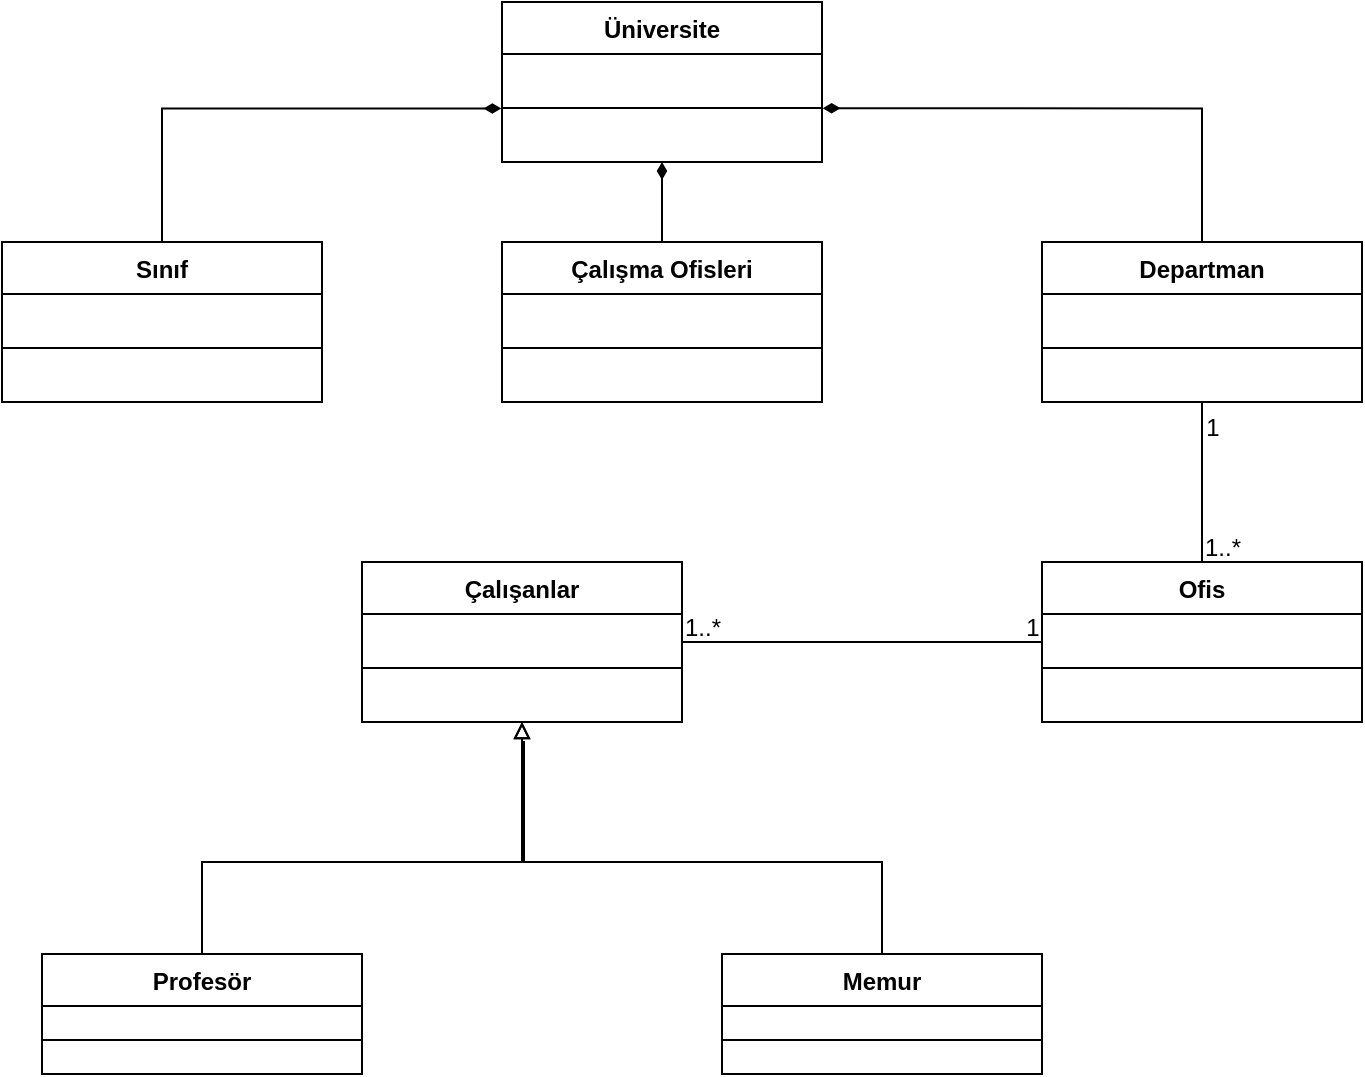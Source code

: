 <mxfile version="21.6.8" type="device">
  <diagram id="C5RBs43oDa-KdzZeNtuy" name="Page-1">
    <mxGraphModel dx="983" dy="559" grid="1" gridSize="10" guides="1" tooltips="1" connect="1" arrows="1" fold="1" page="1" pageScale="1" pageWidth="827" pageHeight="1169" math="0" shadow="0">
      <root>
        <mxCell id="WIyWlLk6GJQsqaUBKTNV-0" />
        <mxCell id="WIyWlLk6GJQsqaUBKTNV-1" parent="WIyWlLk6GJQsqaUBKTNV-0" />
        <mxCell id="2xVRZ_uUvcTJsOx0N7WE-40" style="edgeStyle=orthogonalEdgeStyle;rounded=0;orthogonalLoop=1;jettySize=auto;html=1;exitX=1;exitY=0.5;exitDx=0;exitDy=0;entryX=0;entryY=0.5;entryDx=0;entryDy=0;endArrow=none;endFill=0;" edge="1" parent="WIyWlLk6GJQsqaUBKTNV-1" source="2xVRZ_uUvcTJsOx0N7WE-11" target="2xVRZ_uUvcTJsOx0N7WE-38">
          <mxGeometry relative="1" as="geometry" />
        </mxCell>
        <mxCell id="2xVRZ_uUvcTJsOx0N7WE-11" value="Çalışanlar" style="swimlane;fontStyle=1;align=center;verticalAlign=top;childLayout=stackLayout;horizontal=1;startSize=26;horizontalStack=0;resizeParent=1;resizeParentMax=0;resizeLast=0;collapsible=1;marginBottom=0;whiteSpace=wrap;html=1;" vertex="1" parent="WIyWlLk6GJQsqaUBKTNV-1">
          <mxGeometry x="230" y="310" width="160" height="80" as="geometry" />
        </mxCell>
        <mxCell id="2xVRZ_uUvcTJsOx0N7WE-13" value="" style="line;strokeWidth=1;fillColor=none;align=left;verticalAlign=middle;spacingTop=-1;spacingLeft=3;spacingRight=3;rotatable=0;labelPosition=right;points=[];portConstraint=eastwest;strokeColor=inherit;" vertex="1" parent="2xVRZ_uUvcTJsOx0N7WE-11">
          <mxGeometry y="26" width="160" height="54" as="geometry" />
        </mxCell>
        <mxCell id="2xVRZ_uUvcTJsOx0N7WE-25" style="edgeStyle=orthogonalEdgeStyle;rounded=0;orthogonalLoop=1;jettySize=auto;html=1;entryX=0.5;entryY=1;entryDx=0;entryDy=0;endArrow=block;endFill=0;" edge="1" parent="WIyWlLk6GJQsqaUBKTNV-1" source="2xVRZ_uUvcTJsOx0N7WE-15" target="2xVRZ_uUvcTJsOx0N7WE-11">
          <mxGeometry relative="1" as="geometry">
            <Array as="points">
              <mxPoint x="150" y="460" />
              <mxPoint x="310" y="460" />
            </Array>
          </mxGeometry>
        </mxCell>
        <mxCell id="2xVRZ_uUvcTJsOx0N7WE-15" value="Profesör" style="swimlane;fontStyle=1;align=center;verticalAlign=top;childLayout=stackLayout;horizontal=1;startSize=26;horizontalStack=0;resizeParent=1;resizeParentMax=0;resizeLast=0;collapsible=1;marginBottom=0;whiteSpace=wrap;html=1;" vertex="1" parent="WIyWlLk6GJQsqaUBKTNV-1">
          <mxGeometry x="70" y="506" width="160" height="60" as="geometry" />
        </mxCell>
        <mxCell id="2xVRZ_uUvcTJsOx0N7WE-17" value="" style="line;strokeWidth=1;fillColor=none;align=left;verticalAlign=middle;spacingTop=-1;spacingLeft=3;spacingRight=3;rotatable=0;labelPosition=right;points=[];portConstraint=eastwest;strokeColor=inherit;" vertex="1" parent="2xVRZ_uUvcTJsOx0N7WE-15">
          <mxGeometry y="26" width="160" height="34" as="geometry" />
        </mxCell>
        <mxCell id="2xVRZ_uUvcTJsOx0N7WE-31" style="edgeStyle=orthogonalEdgeStyle;rounded=0;orthogonalLoop=1;jettySize=auto;html=1;entryX=0.5;entryY=1;entryDx=0;entryDy=0;endArrow=block;endFill=0;" edge="1" parent="WIyWlLk6GJQsqaUBKTNV-1" source="2xVRZ_uUvcTJsOx0N7WE-23" target="2xVRZ_uUvcTJsOx0N7WE-11">
          <mxGeometry relative="1" as="geometry">
            <mxPoint x="310" y="400" as="targetPoint" />
            <Array as="points">
              <mxPoint x="490" y="460" />
              <mxPoint x="311" y="460" />
              <mxPoint x="311" y="400" />
              <mxPoint x="310" y="400" />
            </Array>
          </mxGeometry>
        </mxCell>
        <mxCell id="2xVRZ_uUvcTJsOx0N7WE-23" value="Memur" style="swimlane;fontStyle=1;align=center;verticalAlign=top;childLayout=stackLayout;horizontal=1;startSize=26;horizontalStack=0;resizeParent=1;resizeParentMax=0;resizeLast=0;collapsible=1;marginBottom=0;whiteSpace=wrap;html=1;" vertex="1" parent="WIyWlLk6GJQsqaUBKTNV-1">
          <mxGeometry x="410" y="506" width="160" height="60" as="geometry" />
        </mxCell>
        <mxCell id="2xVRZ_uUvcTJsOx0N7WE-24" value="" style="line;strokeWidth=1;fillColor=none;align=left;verticalAlign=middle;spacingTop=-1;spacingLeft=3;spacingRight=3;rotatable=0;labelPosition=right;points=[];portConstraint=eastwest;strokeColor=inherit;" vertex="1" parent="2xVRZ_uUvcTJsOx0N7WE-23">
          <mxGeometry y="26" width="160" height="34" as="geometry" />
        </mxCell>
        <mxCell id="2xVRZ_uUvcTJsOx0N7WE-38" value="Ofis&lt;br&gt;" style="swimlane;fontStyle=1;align=center;verticalAlign=top;childLayout=stackLayout;horizontal=1;startSize=26;horizontalStack=0;resizeParent=1;resizeParentMax=0;resizeLast=0;collapsible=1;marginBottom=0;whiteSpace=wrap;html=1;" vertex="1" parent="WIyWlLk6GJQsqaUBKTNV-1">
          <mxGeometry x="570" y="310" width="160" height="80" as="geometry" />
        </mxCell>
        <mxCell id="2xVRZ_uUvcTJsOx0N7WE-39" value="" style="line;strokeWidth=1;fillColor=none;align=left;verticalAlign=middle;spacingTop=-1;spacingLeft=3;spacingRight=3;rotatable=0;labelPosition=right;points=[];portConstraint=eastwest;strokeColor=inherit;" vertex="1" parent="2xVRZ_uUvcTJsOx0N7WE-38">
          <mxGeometry y="26" width="160" height="54" as="geometry" />
        </mxCell>
        <mxCell id="2xVRZ_uUvcTJsOx0N7WE-41" value="1..*" style="text;html=1;align=center;verticalAlign=middle;resizable=0;points=[];autosize=1;strokeColor=none;fillColor=none;" vertex="1" parent="WIyWlLk6GJQsqaUBKTNV-1">
          <mxGeometry x="380" y="328" width="40" height="30" as="geometry" />
        </mxCell>
        <mxCell id="2xVRZ_uUvcTJsOx0N7WE-42" value="1" style="text;html=1;align=center;verticalAlign=middle;resizable=0;points=[];autosize=1;strokeColor=none;fillColor=none;" vertex="1" parent="WIyWlLk6GJQsqaUBKTNV-1">
          <mxGeometry x="550" y="328" width="30" height="30" as="geometry" />
        </mxCell>
        <mxCell id="2xVRZ_uUvcTJsOx0N7WE-45" style="edgeStyle=orthogonalEdgeStyle;rounded=0;orthogonalLoop=1;jettySize=auto;html=1;entryX=0.5;entryY=0;entryDx=0;entryDy=0;endArrow=none;endFill=0;" edge="1" parent="WIyWlLk6GJQsqaUBKTNV-1" source="2xVRZ_uUvcTJsOx0N7WE-43" target="2xVRZ_uUvcTJsOx0N7WE-38">
          <mxGeometry relative="1" as="geometry" />
        </mxCell>
        <mxCell id="2xVRZ_uUvcTJsOx0N7WE-55" style="edgeStyle=orthogonalEdgeStyle;rounded=0;orthogonalLoop=1;jettySize=auto;html=1;entryX=1.002;entryY=0.503;entryDx=0;entryDy=0;entryPerimeter=0;endArrow=diamondThin;endFill=1;" edge="1" parent="WIyWlLk6GJQsqaUBKTNV-1" source="2xVRZ_uUvcTJsOx0N7WE-43" target="2xVRZ_uUvcTJsOx0N7WE-49">
          <mxGeometry relative="1" as="geometry" />
        </mxCell>
        <mxCell id="2xVRZ_uUvcTJsOx0N7WE-43" value="Departman" style="swimlane;fontStyle=1;align=center;verticalAlign=top;childLayout=stackLayout;horizontal=1;startSize=26;horizontalStack=0;resizeParent=1;resizeParentMax=0;resizeLast=0;collapsible=1;marginBottom=0;whiteSpace=wrap;html=1;" vertex="1" parent="WIyWlLk6GJQsqaUBKTNV-1">
          <mxGeometry x="570" y="150" width="160" height="80" as="geometry" />
        </mxCell>
        <mxCell id="2xVRZ_uUvcTJsOx0N7WE-44" value="" style="line;strokeWidth=1;fillColor=none;align=left;verticalAlign=middle;spacingTop=-1;spacingLeft=3;spacingRight=3;rotatable=0;labelPosition=right;points=[];portConstraint=eastwest;strokeColor=inherit;" vertex="1" parent="2xVRZ_uUvcTJsOx0N7WE-43">
          <mxGeometry y="26" width="160" height="54" as="geometry" />
        </mxCell>
        <mxCell id="2xVRZ_uUvcTJsOx0N7WE-46" value="1" style="text;html=1;align=center;verticalAlign=middle;resizable=0;points=[];autosize=1;strokeColor=none;fillColor=none;" vertex="1" parent="WIyWlLk6GJQsqaUBKTNV-1">
          <mxGeometry x="640" y="228" width="30" height="30" as="geometry" />
        </mxCell>
        <mxCell id="2xVRZ_uUvcTJsOx0N7WE-47" value="1..*" style="text;html=1;align=center;verticalAlign=middle;resizable=0;points=[];autosize=1;strokeColor=none;fillColor=none;" vertex="1" parent="WIyWlLk6GJQsqaUBKTNV-1">
          <mxGeometry x="640" y="288" width="40" height="30" as="geometry" />
        </mxCell>
        <mxCell id="2xVRZ_uUvcTJsOx0N7WE-48" value="Üniversite" style="swimlane;fontStyle=1;align=center;verticalAlign=top;childLayout=stackLayout;horizontal=1;startSize=26;horizontalStack=0;resizeParent=1;resizeParentMax=0;resizeLast=0;collapsible=1;marginBottom=0;whiteSpace=wrap;html=1;" vertex="1" parent="WIyWlLk6GJQsqaUBKTNV-1">
          <mxGeometry x="300" y="30" width="160" height="80" as="geometry" />
        </mxCell>
        <mxCell id="2xVRZ_uUvcTJsOx0N7WE-49" value="" style="line;strokeWidth=1;fillColor=none;align=left;verticalAlign=middle;spacingTop=-1;spacingLeft=3;spacingRight=3;rotatable=0;labelPosition=right;points=[];portConstraint=eastwest;strokeColor=inherit;" vertex="1" parent="2xVRZ_uUvcTJsOx0N7WE-48">
          <mxGeometry y="26" width="160" height="54" as="geometry" />
        </mxCell>
        <mxCell id="2xVRZ_uUvcTJsOx0N7WE-56" style="edgeStyle=orthogonalEdgeStyle;rounded=0;orthogonalLoop=1;jettySize=auto;html=1;entryX=0.5;entryY=1;entryDx=0;entryDy=0;endArrow=diamondThin;endFill=1;" edge="1" parent="WIyWlLk6GJQsqaUBKTNV-1" source="2xVRZ_uUvcTJsOx0N7WE-50" target="2xVRZ_uUvcTJsOx0N7WE-48">
          <mxGeometry relative="1" as="geometry" />
        </mxCell>
        <mxCell id="2xVRZ_uUvcTJsOx0N7WE-50" value="Çalışma Ofisleri" style="swimlane;fontStyle=1;align=center;verticalAlign=top;childLayout=stackLayout;horizontal=1;startSize=26;horizontalStack=0;resizeParent=1;resizeParentMax=0;resizeLast=0;collapsible=1;marginBottom=0;whiteSpace=wrap;html=1;" vertex="1" parent="WIyWlLk6GJQsqaUBKTNV-1">
          <mxGeometry x="300" y="150" width="160" height="80" as="geometry" />
        </mxCell>
        <mxCell id="2xVRZ_uUvcTJsOx0N7WE-51" value="" style="line;strokeWidth=1;fillColor=none;align=left;verticalAlign=middle;spacingTop=-1;spacingLeft=3;spacingRight=3;rotatable=0;labelPosition=right;points=[];portConstraint=eastwest;strokeColor=inherit;" vertex="1" parent="2xVRZ_uUvcTJsOx0N7WE-50">
          <mxGeometry y="26" width="160" height="54" as="geometry" />
        </mxCell>
        <mxCell id="2xVRZ_uUvcTJsOx0N7WE-57" style="edgeStyle=orthogonalEdgeStyle;rounded=0;orthogonalLoop=1;jettySize=auto;html=1;entryX=-0.002;entryY=0.504;entryDx=0;entryDy=0;entryPerimeter=0;endArrow=diamondThin;endFill=1;" edge="1" parent="WIyWlLk6GJQsqaUBKTNV-1" source="2xVRZ_uUvcTJsOx0N7WE-52" target="2xVRZ_uUvcTJsOx0N7WE-49">
          <mxGeometry relative="1" as="geometry" />
        </mxCell>
        <mxCell id="2xVRZ_uUvcTJsOx0N7WE-52" value="Sınıf" style="swimlane;fontStyle=1;align=center;verticalAlign=top;childLayout=stackLayout;horizontal=1;startSize=26;horizontalStack=0;resizeParent=1;resizeParentMax=0;resizeLast=0;collapsible=1;marginBottom=0;whiteSpace=wrap;html=1;" vertex="1" parent="WIyWlLk6GJQsqaUBKTNV-1">
          <mxGeometry x="50" y="150" width="160" height="80" as="geometry" />
        </mxCell>
        <mxCell id="2xVRZ_uUvcTJsOx0N7WE-53" value="" style="line;strokeWidth=1;fillColor=none;align=left;verticalAlign=middle;spacingTop=-1;spacingLeft=3;spacingRight=3;rotatable=0;labelPosition=right;points=[];portConstraint=eastwest;strokeColor=inherit;" vertex="1" parent="2xVRZ_uUvcTJsOx0N7WE-52">
          <mxGeometry y="26" width="160" height="54" as="geometry" />
        </mxCell>
      </root>
    </mxGraphModel>
  </diagram>
</mxfile>
